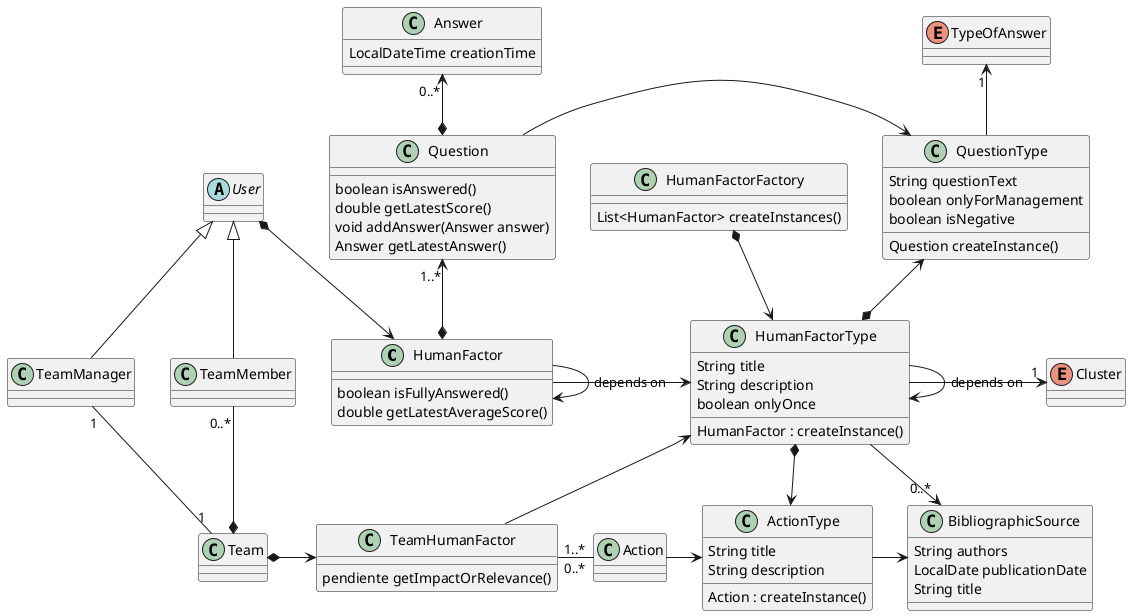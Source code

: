 @startuml
class HumanFactor {
    boolean isFullyAnswered()
    double getLatestAverageScore()
}
class TeamHumanFactor {
    pendiente getImpactOrRelevance()
}
class HumanFactorType {
    String title
    String description
    boolean onlyOnce

    HumanFactor : createInstance()
}
class HumanFactorFactory {
    List<HumanFactor> createInstances()
}
enum Cluster
class Action {
    
}
class ActionType {
    String title
    String description
    Action : createInstance()
}
class Question {
    boolean isAnswered()
    double getLatestScore()
    void addAnswer(Answer answer)
    Answer getLatestAnswer()
}
class QuestionType {
    String questionText
    boolean onlyForManagement
    boolean isNegative

    Question createInstance()
}
enum TypeOfAnswer
abstract class User
class Answer {
    LocalDateTime creationTime
}
class TeamMember
class TeamManager
class BibliographicSource {
    String authors
    LocalDate publicationDate
    String title
}
class Team {

}

Answer "0..*" <--*  Question
Question "1..*" <--* HumanFactor
Question -> QuestionType
TeamHumanFactor "1..*" - "0..*" Action
HumanFactorType <-- TeamHumanFactor
HumanFactor --> HumanFactor : depends on
HumanFactor -> HumanFactorType
HumanFactorType -> "1" Cluster
User <|-- TeamMember
User <|-- TeamManager
TeamMember "0..*" --* Team
TeamManager "1" -- "1" Team
Team *-> TeamHumanFactor
ActionType -> BibliographicSource
Action -> ActionType
HumanFactorType --> "0..*" BibliographicSource
HumanFactorType -> HumanFactorType : depends on
QuestionType <--* HumanFactorType
HumanFactorType *--> ActionType
TypeOfAnswer "1" <-- QuestionType
User *-> HumanFactor
HumanFactorFactory *--> HumanFactorType
@enduml